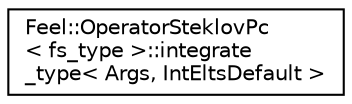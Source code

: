 digraph "Graphical Class Hierarchy"
{
 // LATEX_PDF_SIZE
  edge [fontname="Helvetica",fontsize="10",labelfontname="Helvetica",labelfontsize="10"];
  node [fontname="Helvetica",fontsize="10",shape=record];
  rankdir="LR";
  Node0 [label="Feel::OperatorSteklovPc\l\< fs_type \>::integrate\l_type\< Args, IntEltsDefault \>",height=0.2,width=0.4,color="black", fillcolor="white", style="filled",URL="$structFeel_1_1OperatorSteklovPc_1_1integrate__type.html",tooltip=" "];
}
